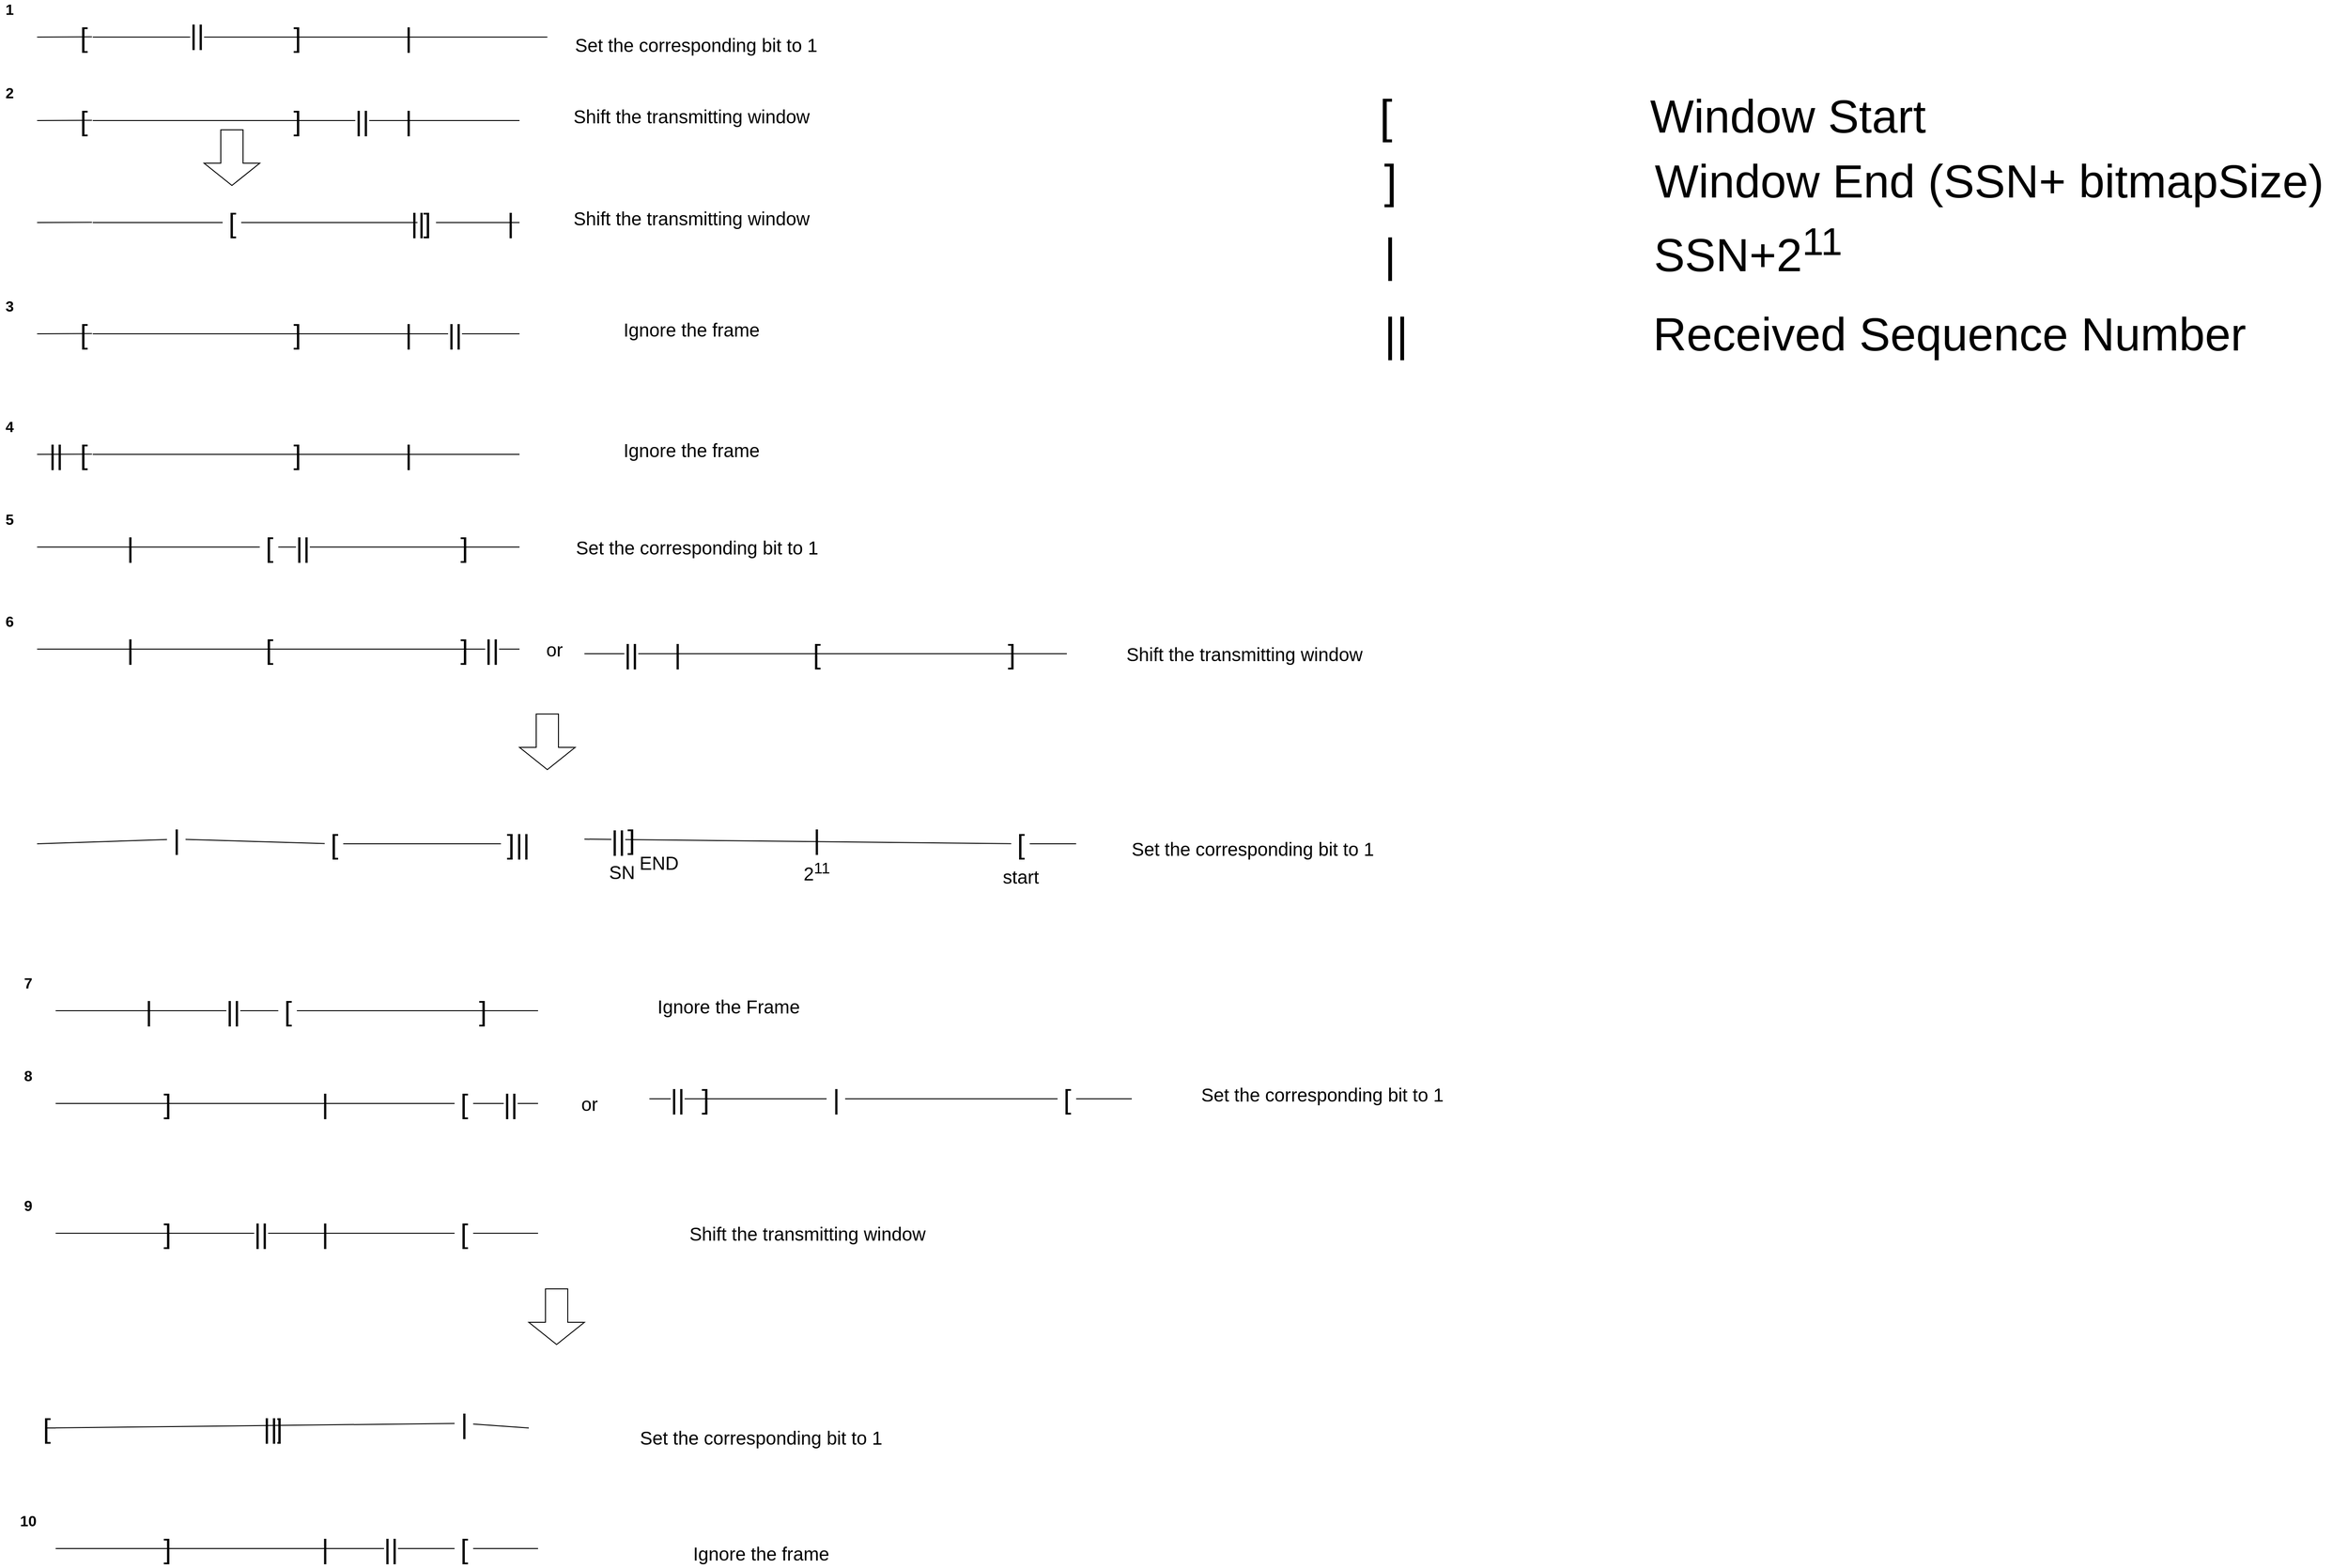 <mxfile version="20.0.4" type="github">
  <diagram id="QWgBJ8Pvs011CRzcQW75" name="Page-1">
    <mxGraphModel dx="2307" dy="1087" grid="1" gridSize="10" guides="1" tooltips="1" connect="1" arrows="1" fold="1" page="1" pageScale="1" pageWidth="850" pageHeight="1100" math="0" shadow="0">
      <root>
        <mxCell id="0" />
        <mxCell id="1" parent="0" />
        <mxCell id="bYUfwhUWtX8G-qfTAnMk-1" value="" style="endArrow=none;html=1;rounded=0;fontSize=16;fontStyle=1;startArrow=none;" parent="1" source="bYUfwhUWtX8G-qfTAnMk-3" edge="1">
          <mxGeometry width="50" height="50" relative="1" as="geometry">
            <mxPoint x="50" y="80" as="sourcePoint" />
            <mxPoint x="600" y="80" as="targetPoint" />
          </mxGeometry>
        </mxCell>
        <mxCell id="bYUfwhUWtX8G-qfTAnMk-8" value="||" style="edgeLabel;html=1;align=center;verticalAlign=middle;resizable=0;points=[];fontSize=30;" parent="bYUfwhUWtX8G-qfTAnMk-1" vertex="1" connectable="0">
          <mxGeometry x="-0.544" y="3" relative="1" as="geometry">
            <mxPoint as="offset" />
          </mxGeometry>
        </mxCell>
        <mxCell id="bYUfwhUWtX8G-qfTAnMk-2" value="1" style="text;html=1;align=center;verticalAlign=middle;resizable=0;points=[];autosize=1;strokeColor=none;fillColor=none;fontSize=16;fontStyle=1" parent="1" vertex="1">
          <mxGeometry x="10" y="40" width="20" height="20" as="geometry" />
        </mxCell>
        <mxCell id="bYUfwhUWtX8G-qfTAnMk-3" value="&lt;span style=&quot;font-size: 30px;&quot;&gt;[&lt;/span&gt;" style="text;html=1;align=center;verticalAlign=middle;resizable=0;points=[];autosize=1;strokeColor=none;fillColor=none;fontSize=16;" parent="1" vertex="1">
          <mxGeometry x="90" y="65" width="20" height="30" as="geometry" />
        </mxCell>
        <mxCell id="bYUfwhUWtX8G-qfTAnMk-4" value="" style="endArrow=none;html=1;rounded=0;fontSize=16;fontStyle=1;entryX=0.96;entryY=0.493;entryDx=0;entryDy=0;entryPerimeter=0;" parent="1" target="bYUfwhUWtX8G-qfTAnMk-3" edge="1">
          <mxGeometry width="50" height="50" relative="1" as="geometry">
            <mxPoint x="50" y="80" as="sourcePoint" />
            <mxPoint x="490" y="80" as="targetPoint" />
          </mxGeometry>
        </mxCell>
        <mxCell id="bYUfwhUWtX8G-qfTAnMk-5" value="&lt;span style=&quot;font-size: 30px;&quot;&gt;]&lt;/span&gt;" style="text;html=1;align=center;verticalAlign=middle;resizable=0;points=[];autosize=1;strokeColor=none;fillColor=none;fontSize=16;" parent="1" vertex="1">
          <mxGeometry x="320" y="65" width="20" height="30" as="geometry" />
        </mxCell>
        <mxCell id="bYUfwhUWtX8G-qfTAnMk-7" value="|" style="text;html=1;align=center;verticalAlign=middle;resizable=0;points=[];autosize=1;strokeColor=none;fillColor=none;fontSize=30;" parent="1" vertex="1">
          <mxGeometry x="440" y="60" width="20" height="40" as="geometry" />
        </mxCell>
        <mxCell id="bYUfwhUWtX8G-qfTAnMk-10" value="&lt;font style=&quot;font-size: 20px;&quot;&gt;Set the corresponding bit to 1&lt;/font&gt;" style="text;html=1;align=center;verticalAlign=middle;resizable=0;points=[];autosize=1;strokeColor=none;fillColor=none;fontSize=30;" parent="1" vertex="1">
          <mxGeometry x="620" y="65" width="280" height="40" as="geometry" />
        </mxCell>
        <mxCell id="bYUfwhUWtX8G-qfTAnMk-18" value="" style="endArrow=none;html=1;rounded=0;fontSize=16;fontStyle=1;startArrow=none;" parent="1" source="bYUfwhUWtX8G-qfTAnMk-21" edge="1">
          <mxGeometry width="50" height="50" relative="1" as="geometry">
            <mxPoint x="50" y="170" as="sourcePoint" />
            <mxPoint x="570" y="170" as="targetPoint" />
          </mxGeometry>
        </mxCell>
        <mxCell id="bYUfwhUWtX8G-qfTAnMk-19" value="||" style="edgeLabel;html=1;align=center;verticalAlign=middle;resizable=0;points=[];fontSize=30;" parent="bYUfwhUWtX8G-qfTAnMk-18" vertex="1" connectable="0">
          <mxGeometry x="-0.544" y="3" relative="1" as="geometry">
            <mxPoint x="185" y="3" as="offset" />
          </mxGeometry>
        </mxCell>
        <mxCell id="bYUfwhUWtX8G-qfTAnMk-20" value="2" style="text;html=1;align=center;verticalAlign=middle;resizable=0;points=[];autosize=1;strokeColor=none;fillColor=none;fontSize=16;fontStyle=1" parent="1" vertex="1">
          <mxGeometry x="10" y="130" width="20" height="20" as="geometry" />
        </mxCell>
        <mxCell id="bYUfwhUWtX8G-qfTAnMk-21" value="&lt;span style=&quot;font-size: 30px;&quot;&gt;[&lt;/span&gt;" style="text;html=1;align=center;verticalAlign=middle;resizable=0;points=[];autosize=1;strokeColor=none;fillColor=none;fontSize=16;" parent="1" vertex="1">
          <mxGeometry x="90" y="155" width="20" height="30" as="geometry" />
        </mxCell>
        <mxCell id="bYUfwhUWtX8G-qfTAnMk-22" value="" style="endArrow=none;html=1;rounded=0;fontSize=16;fontStyle=1;entryX=0.96;entryY=0.493;entryDx=0;entryDy=0;entryPerimeter=0;" parent="1" target="bYUfwhUWtX8G-qfTAnMk-21" edge="1">
          <mxGeometry width="50" height="50" relative="1" as="geometry">
            <mxPoint x="50" y="170" as="sourcePoint" />
            <mxPoint x="490" y="170" as="targetPoint" />
          </mxGeometry>
        </mxCell>
        <mxCell id="bYUfwhUWtX8G-qfTAnMk-23" value="&lt;span style=&quot;font-size: 30px;&quot;&gt;]&lt;/span&gt;" style="text;html=1;align=center;verticalAlign=middle;resizable=0;points=[];autosize=1;strokeColor=none;fillColor=none;fontSize=16;" parent="1" vertex="1">
          <mxGeometry x="320" y="155" width="20" height="30" as="geometry" />
        </mxCell>
        <mxCell id="bYUfwhUWtX8G-qfTAnMk-24" value="|" style="text;html=1;align=center;verticalAlign=middle;resizable=0;points=[];autosize=1;strokeColor=none;fillColor=none;fontSize=30;" parent="1" vertex="1">
          <mxGeometry x="440" y="150" width="20" height="40" as="geometry" />
        </mxCell>
        <mxCell id="bYUfwhUWtX8G-qfTAnMk-26" value="Shift the transmitting window" style="text;html=1;align=center;verticalAlign=middle;resizable=0;points=[];autosize=1;strokeColor=none;fillColor=none;fontSize=20;" parent="1" vertex="1">
          <mxGeometry x="620" y="150" width="270" height="30" as="geometry" />
        </mxCell>
        <mxCell id="bYUfwhUWtX8G-qfTAnMk-44" value="" style="endArrow=none;html=1;rounded=0;fontSize=16;fontStyle=1;startArrow=none;" parent="1" source="bYUfwhUWtX8G-qfTAnMk-48" edge="1">
          <mxGeometry width="50" height="50" relative="1" as="geometry">
            <mxPoint x="110" y="280" as="sourcePoint" />
            <mxPoint x="570" y="280" as="targetPoint" />
          </mxGeometry>
        </mxCell>
        <mxCell id="bYUfwhUWtX8G-qfTAnMk-47" value="" style="endArrow=none;html=1;rounded=0;fontSize=16;fontStyle=1;entryX=0.96;entryY=0.493;entryDx=0;entryDy=0;entryPerimeter=0;" parent="1" edge="1">
          <mxGeometry width="50" height="50" relative="1" as="geometry">
            <mxPoint x="50" y="280" as="sourcePoint" />
            <mxPoint x="109.2" y="279.79" as="targetPoint" />
          </mxGeometry>
        </mxCell>
        <mxCell id="bYUfwhUWtX8G-qfTAnMk-49" value="|" style="text;html=1;align=center;verticalAlign=middle;resizable=0;points=[];autosize=1;strokeColor=none;fillColor=none;fontSize=30;" parent="1" vertex="1">
          <mxGeometry x="550" y="260" width="20" height="40" as="geometry" />
        </mxCell>
        <mxCell id="bYUfwhUWtX8G-qfTAnMk-50" value="Shift the transmitting window" style="text;html=1;align=center;verticalAlign=middle;resizable=0;points=[];autosize=1;strokeColor=none;fillColor=none;fontSize=20;" parent="1" vertex="1">
          <mxGeometry x="620" y="260" width="270" height="30" as="geometry" />
        </mxCell>
        <mxCell id="bYUfwhUWtX8G-qfTAnMk-51" value="" style="shape=singleArrow;whiteSpace=wrap;html=1;arrowWidth=0.4;arrowSize=0.4;fontSize=20;rotation=90;" parent="1" vertex="1">
          <mxGeometry x="230" y="180" width="60" height="60" as="geometry" />
        </mxCell>
        <mxCell id="bYUfwhUWtX8G-qfTAnMk-52" value="&lt;span style=&quot;font-size: 30px;&quot;&gt;[&lt;/span&gt;" style="text;html=1;align=center;verticalAlign=middle;resizable=0;points=[];autosize=1;strokeColor=none;fillColor=none;fontSize=16;" parent="1" vertex="1">
          <mxGeometry x="250" y="265" width="20" height="30" as="geometry" />
        </mxCell>
        <mxCell id="bYUfwhUWtX8G-qfTAnMk-53" value="" style="endArrow=none;html=1;rounded=0;fontSize=16;fontStyle=1;startArrow=none;" parent="1" target="bYUfwhUWtX8G-qfTAnMk-52" edge="1">
          <mxGeometry width="50" height="50" relative="1" as="geometry">
            <mxPoint x="110" y="280" as="sourcePoint" />
            <mxPoint x="570" y="280" as="targetPoint" />
          </mxGeometry>
        </mxCell>
        <mxCell id="bYUfwhUWtX8G-qfTAnMk-54" value="||" style="edgeLabel;html=1;align=center;verticalAlign=middle;resizable=0;points=[];fontSize=30;" parent="bYUfwhUWtX8G-qfTAnMk-53" vertex="1" connectable="0">
          <mxGeometry x="-0.544" y="3" relative="1" as="geometry">
            <mxPoint x="318" y="3" as="offset" />
          </mxGeometry>
        </mxCell>
        <mxCell id="bYUfwhUWtX8G-qfTAnMk-48" value="&lt;span style=&quot;font-size: 30px;&quot;&gt;]&lt;/span&gt;" style="text;html=1;align=center;verticalAlign=middle;resizable=0;points=[];autosize=1;strokeColor=none;fillColor=none;fontSize=16;" parent="1" vertex="1">
          <mxGeometry x="460" y="265" width="20" height="30" as="geometry" />
        </mxCell>
        <mxCell id="bYUfwhUWtX8G-qfTAnMk-55" value="" style="endArrow=none;html=1;rounded=0;fontSize=16;fontStyle=1;startArrow=none;" parent="1" source="bYUfwhUWtX8G-qfTAnMk-52" target="bYUfwhUWtX8G-qfTAnMk-48" edge="1">
          <mxGeometry width="50" height="50" relative="1" as="geometry">
            <mxPoint x="270" y="280" as="sourcePoint" />
            <mxPoint x="570" y="280" as="targetPoint" />
          </mxGeometry>
        </mxCell>
        <mxCell id="bYUfwhUWtX8G-qfTAnMk-64" value="" style="endArrow=none;html=1;rounded=0;fontSize=16;fontStyle=1;startArrow=none;" parent="1" source="bYUfwhUWtX8G-qfTAnMk-67" edge="1">
          <mxGeometry width="50" height="50" relative="1" as="geometry">
            <mxPoint x="50" y="400" as="sourcePoint" />
            <mxPoint x="570" y="400" as="targetPoint" />
          </mxGeometry>
        </mxCell>
        <mxCell id="bYUfwhUWtX8G-qfTAnMk-65" value="||" style="edgeLabel;html=1;align=center;verticalAlign=middle;resizable=0;points=[];fontSize=30;" parent="bYUfwhUWtX8G-qfTAnMk-64" vertex="1" connectable="0">
          <mxGeometry x="-0.544" y="3" relative="1" as="geometry">
            <mxPoint x="285" y="3" as="offset" />
          </mxGeometry>
        </mxCell>
        <mxCell id="bYUfwhUWtX8G-qfTAnMk-66" value="3" style="text;html=1;align=center;verticalAlign=middle;resizable=0;points=[];autosize=1;strokeColor=none;fillColor=none;fontSize=16;fontStyle=1" parent="1" vertex="1">
          <mxGeometry x="10" y="360" width="20" height="20" as="geometry" />
        </mxCell>
        <mxCell id="bYUfwhUWtX8G-qfTAnMk-67" value="&lt;span style=&quot;font-size: 30px;&quot;&gt;[&lt;/span&gt;" style="text;html=1;align=center;verticalAlign=middle;resizable=0;points=[];autosize=1;strokeColor=none;fillColor=none;fontSize=16;" parent="1" vertex="1">
          <mxGeometry x="90" y="385" width="20" height="30" as="geometry" />
        </mxCell>
        <mxCell id="bYUfwhUWtX8G-qfTAnMk-68" value="" style="endArrow=none;html=1;rounded=0;fontSize=16;fontStyle=1;entryX=0.96;entryY=0.493;entryDx=0;entryDy=0;entryPerimeter=0;" parent="1" target="bYUfwhUWtX8G-qfTAnMk-67" edge="1">
          <mxGeometry width="50" height="50" relative="1" as="geometry">
            <mxPoint x="50" y="400" as="sourcePoint" />
            <mxPoint x="490" y="400" as="targetPoint" />
          </mxGeometry>
        </mxCell>
        <mxCell id="bYUfwhUWtX8G-qfTAnMk-69" value="&lt;span style=&quot;font-size: 30px;&quot;&gt;]&lt;/span&gt;" style="text;html=1;align=center;verticalAlign=middle;resizable=0;points=[];autosize=1;strokeColor=none;fillColor=none;fontSize=16;" parent="1" vertex="1">
          <mxGeometry x="320" y="385" width="20" height="30" as="geometry" />
        </mxCell>
        <mxCell id="bYUfwhUWtX8G-qfTAnMk-70" value="|" style="text;html=1;align=center;verticalAlign=middle;resizable=0;points=[];autosize=1;strokeColor=none;fillColor=none;fontSize=30;" parent="1" vertex="1">
          <mxGeometry x="440" y="380" width="20" height="40" as="geometry" />
        </mxCell>
        <mxCell id="bYUfwhUWtX8G-qfTAnMk-71" value="Ignore the frame" style="text;html=1;align=center;verticalAlign=middle;resizable=0;points=[];autosize=1;strokeColor=none;fillColor=none;fontSize=20;" parent="1" vertex="1">
          <mxGeometry x="675" y="380" width="160" height="30" as="geometry" />
        </mxCell>
        <mxCell id="bYUfwhUWtX8G-qfTAnMk-80" value="" style="endArrow=none;html=1;rounded=0;fontSize=16;fontStyle=1;startArrow=none;" parent="1" source="bYUfwhUWtX8G-qfTAnMk-83" edge="1">
          <mxGeometry width="50" height="50" relative="1" as="geometry">
            <mxPoint x="50" y="530" as="sourcePoint" />
            <mxPoint x="570" y="530" as="targetPoint" />
          </mxGeometry>
        </mxCell>
        <mxCell id="bYUfwhUWtX8G-qfTAnMk-81" value="||" style="edgeLabel;html=1;align=center;verticalAlign=middle;resizable=0;points=[];fontSize=30;" parent="bYUfwhUWtX8G-qfTAnMk-80" vertex="1" connectable="0">
          <mxGeometry x="-0.544" y="3" relative="1" as="geometry">
            <mxPoint x="-145" y="3" as="offset" />
          </mxGeometry>
        </mxCell>
        <mxCell id="bYUfwhUWtX8G-qfTAnMk-82" value="4" style="text;html=1;align=center;verticalAlign=middle;resizable=0;points=[];autosize=1;strokeColor=none;fillColor=none;fontSize=16;fontStyle=1" parent="1" vertex="1">
          <mxGeometry x="10" y="490" width="20" height="20" as="geometry" />
        </mxCell>
        <mxCell id="bYUfwhUWtX8G-qfTAnMk-83" value="&lt;span style=&quot;font-size: 30px;&quot;&gt;[&lt;/span&gt;" style="text;html=1;align=center;verticalAlign=middle;resizable=0;points=[];autosize=1;strokeColor=none;fillColor=none;fontSize=16;" parent="1" vertex="1">
          <mxGeometry x="90" y="515" width="20" height="30" as="geometry" />
        </mxCell>
        <mxCell id="bYUfwhUWtX8G-qfTAnMk-84" value="" style="endArrow=none;html=1;rounded=0;fontSize=16;fontStyle=1;entryX=0.96;entryY=0.493;entryDx=0;entryDy=0;entryPerimeter=0;" parent="1" target="bYUfwhUWtX8G-qfTAnMk-83" edge="1">
          <mxGeometry width="50" height="50" relative="1" as="geometry">
            <mxPoint x="50" y="530" as="sourcePoint" />
            <mxPoint x="490" y="530" as="targetPoint" />
          </mxGeometry>
        </mxCell>
        <mxCell id="bYUfwhUWtX8G-qfTAnMk-85" value="&lt;span style=&quot;font-size: 30px;&quot;&gt;]&lt;/span&gt;" style="text;html=1;align=center;verticalAlign=middle;resizable=0;points=[];autosize=1;strokeColor=none;fillColor=none;fontSize=16;" parent="1" vertex="1">
          <mxGeometry x="320" y="515" width="20" height="30" as="geometry" />
        </mxCell>
        <mxCell id="bYUfwhUWtX8G-qfTAnMk-86" value="|" style="text;html=1;align=center;verticalAlign=middle;resizable=0;points=[];autosize=1;strokeColor=none;fillColor=none;fontSize=30;" parent="1" vertex="1">
          <mxGeometry x="440" y="510" width="20" height="40" as="geometry" />
        </mxCell>
        <mxCell id="bYUfwhUWtX8G-qfTAnMk-87" value="Ignore the frame" style="text;html=1;align=center;verticalAlign=middle;resizable=0;points=[];autosize=1;strokeColor=none;fillColor=none;fontSize=20;" parent="1" vertex="1">
          <mxGeometry x="675" y="510" width="160" height="30" as="geometry" />
        </mxCell>
        <mxCell id="bYUfwhUWtX8G-qfTAnMk-95" value="" style="endArrow=none;html=1;rounded=0;fontSize=16;fontStyle=1;startArrow=none;" parent="1" source="bYUfwhUWtX8G-qfTAnMk-98" edge="1">
          <mxGeometry width="50" height="50" relative="1" as="geometry">
            <mxPoint x="50" y="630" as="sourcePoint" />
            <mxPoint x="570" y="630" as="targetPoint" />
          </mxGeometry>
        </mxCell>
        <mxCell id="bYUfwhUWtX8G-qfTAnMk-97" value="5" style="text;html=1;align=center;verticalAlign=middle;resizable=0;points=[];autosize=1;strokeColor=none;fillColor=none;fontSize=16;fontStyle=1" parent="1" vertex="1">
          <mxGeometry x="10" y="590" width="20" height="20" as="geometry" />
        </mxCell>
        <mxCell id="bYUfwhUWtX8G-qfTAnMk-100" value="&lt;span style=&quot;font-size: 30px;&quot;&gt;]&lt;/span&gt;" style="text;html=1;align=center;verticalAlign=middle;resizable=0;points=[];autosize=1;strokeColor=none;fillColor=none;fontSize=16;" parent="1" vertex="1">
          <mxGeometry x="500" y="615" width="20" height="30" as="geometry" />
        </mxCell>
        <mxCell id="bYUfwhUWtX8G-qfTAnMk-101" value="|" style="text;html=1;align=center;verticalAlign=middle;resizable=0;points=[];autosize=1;strokeColor=none;fillColor=none;fontSize=30;" parent="1" vertex="1">
          <mxGeometry x="140" y="610" width="20" height="40" as="geometry" />
        </mxCell>
        <mxCell id="bYUfwhUWtX8G-qfTAnMk-103" value="Set the corresponding bit to 1" style="text;html=1;align=center;verticalAlign=middle;resizable=0;points=[];autosize=1;strokeColor=none;fillColor=none;fontSize=20;" parent="1" vertex="1">
          <mxGeometry x="621" y="615" width="280" height="30" as="geometry" />
        </mxCell>
        <mxCell id="bYUfwhUWtX8G-qfTAnMk-108" value="" style="endArrow=none;html=1;rounded=0;fontSize=16;fontStyle=1;startArrow=none;" parent="1" edge="1">
          <mxGeometry width="50" height="50" relative="1" as="geometry">
            <mxPoint x="50" y="740.0" as="sourcePoint" />
            <mxPoint x="570" y="740.0" as="targetPoint" />
          </mxGeometry>
        </mxCell>
        <mxCell id="bYUfwhUWtX8G-qfTAnMk-109" value="||" style="edgeLabel;html=1;align=center;verticalAlign=middle;resizable=0;points=[];fontSize=30;" parent="bYUfwhUWtX8G-qfTAnMk-108" vertex="1" connectable="0">
          <mxGeometry x="-0.544" y="3" relative="1" as="geometry">
            <mxPoint x="371" y="3" as="offset" />
          </mxGeometry>
        </mxCell>
        <mxCell id="bYUfwhUWtX8G-qfTAnMk-110" value="6" style="text;html=1;align=center;verticalAlign=middle;resizable=0;points=[];autosize=1;strokeColor=none;fillColor=none;fontSize=16;fontStyle=1" parent="1" vertex="1">
          <mxGeometry x="10" y="700" width="20" height="20" as="geometry" />
        </mxCell>
        <mxCell id="bYUfwhUWtX8G-qfTAnMk-111" value="&lt;span style=&quot;font-size: 30px;&quot;&gt;[&lt;/span&gt;" style="text;html=1;align=center;verticalAlign=middle;resizable=0;points=[];autosize=1;strokeColor=none;fillColor=none;fontSize=16;" parent="1" vertex="1">
          <mxGeometry x="290" y="725" width="20" height="30" as="geometry" />
        </mxCell>
        <mxCell id="bYUfwhUWtX8G-qfTAnMk-112" value="&lt;span style=&quot;font-size: 30px;&quot;&gt;]&lt;/span&gt;" style="text;html=1;align=center;verticalAlign=middle;resizable=0;points=[];autosize=1;strokeColor=none;fillColor=none;fontSize=16;" parent="1" vertex="1">
          <mxGeometry x="500" y="725" width="20" height="30" as="geometry" />
        </mxCell>
        <mxCell id="bYUfwhUWtX8G-qfTAnMk-113" value="|" style="text;html=1;align=center;verticalAlign=middle;resizable=0;points=[];autosize=1;strokeColor=none;fillColor=none;fontSize=30;" parent="1" vertex="1">
          <mxGeometry x="140" y="720" width="20" height="40" as="geometry" />
        </mxCell>
        <mxCell id="bYUfwhUWtX8G-qfTAnMk-115" value="or&amp;nbsp;" style="text;html=1;align=center;verticalAlign=middle;resizable=0;points=[];autosize=1;strokeColor=none;fillColor=none;fontSize=20;" parent="1" vertex="1">
          <mxGeometry x="590" y="725" width="40" height="30" as="geometry" />
        </mxCell>
        <mxCell id="bYUfwhUWtX8G-qfTAnMk-123" value="" style="endArrow=none;html=1;rounded=0;fontSize=16;fontStyle=1;startArrow=none;" parent="1" edge="1">
          <mxGeometry width="50" height="50" relative="1" as="geometry">
            <mxPoint x="640" y="745.0" as="sourcePoint" />
            <mxPoint x="1160" y="745.0" as="targetPoint" />
          </mxGeometry>
        </mxCell>
        <mxCell id="bYUfwhUWtX8G-qfTAnMk-124" value="||" style="edgeLabel;html=1;align=center;verticalAlign=middle;resizable=0;points=[];fontSize=30;" parent="bYUfwhUWtX8G-qfTAnMk-123" vertex="1" connectable="0">
          <mxGeometry x="-0.544" y="3" relative="1" as="geometry">
            <mxPoint x="-69" y="3" as="offset" />
          </mxGeometry>
        </mxCell>
        <mxCell id="bYUfwhUWtX8G-qfTAnMk-126" value="&lt;span style=&quot;font-size: 30px;&quot;&gt;[&lt;/span&gt;" style="text;html=1;align=center;verticalAlign=middle;resizable=0;points=[];autosize=1;strokeColor=none;fillColor=none;fontSize=16;" parent="1" vertex="1">
          <mxGeometry x="880" y="730" width="20" height="30" as="geometry" />
        </mxCell>
        <mxCell id="bYUfwhUWtX8G-qfTAnMk-127" value="&lt;span style=&quot;font-size: 30px;&quot;&gt;]&lt;/span&gt;" style="text;html=1;align=center;verticalAlign=middle;resizable=0;points=[];autosize=1;strokeColor=none;fillColor=none;fontSize=16;" parent="1" vertex="1">
          <mxGeometry x="1090" y="730" width="20" height="30" as="geometry" />
        </mxCell>
        <mxCell id="bYUfwhUWtX8G-qfTAnMk-128" value="|" style="text;html=1;align=center;verticalAlign=middle;resizable=0;points=[];autosize=1;strokeColor=none;fillColor=none;fontSize=30;" parent="1" vertex="1">
          <mxGeometry x="730" y="725" width="20" height="40" as="geometry" />
        </mxCell>
        <mxCell id="bYUfwhUWtX8G-qfTAnMk-129" value="Shift the transmitting window" style="text;html=1;align=center;verticalAlign=middle;resizable=0;points=[];autosize=1;strokeColor=none;fillColor=none;fontSize=20;" parent="1" vertex="1">
          <mxGeometry x="1216" y="730" width="270" height="30" as="geometry" />
        </mxCell>
        <mxCell id="bYUfwhUWtX8G-qfTAnMk-98" value="&lt;span style=&quot;font-size: 30px;&quot;&gt;[&lt;/span&gt;" style="text;html=1;align=center;verticalAlign=middle;resizable=0;points=[];autosize=1;strokeColor=none;fillColor=none;fontSize=16;" parent="1" vertex="1">
          <mxGeometry x="290" y="615" width="20" height="30" as="geometry" />
        </mxCell>
        <mxCell id="bYUfwhUWtX8G-qfTAnMk-132" value="" style="endArrow=none;html=1;rounded=0;fontSize=16;fontStyle=1;startArrow=none;" parent="1" target="bYUfwhUWtX8G-qfTAnMk-98" edge="1">
          <mxGeometry width="50" height="50" relative="1" as="geometry">
            <mxPoint x="50" y="630.0" as="sourcePoint" />
            <mxPoint x="570" y="630.0" as="targetPoint" />
          </mxGeometry>
        </mxCell>
        <mxCell id="bYUfwhUWtX8G-qfTAnMk-133" value="||" style="edgeLabel;html=1;align=center;verticalAlign=middle;resizable=0;points=[];fontSize=30;" parent="bYUfwhUWtX8G-qfTAnMk-132" vertex="1" connectable="0">
          <mxGeometry x="-0.544" y="3" relative="1" as="geometry">
            <mxPoint x="231" y="3" as="offset" />
          </mxGeometry>
        </mxCell>
        <mxCell id="bYUfwhUWtX8G-qfTAnMk-134" value="" style="shape=singleArrow;whiteSpace=wrap;html=1;arrowWidth=0.4;arrowSize=0.4;fontSize=20;rotation=90;" parent="1" vertex="1">
          <mxGeometry x="570" y="810" width="60" height="60" as="geometry" />
        </mxCell>
        <mxCell id="bYUfwhUWtX8G-qfTAnMk-135" value="" style="endArrow=none;html=1;rounded=0;fontSize=16;fontStyle=1;startArrow=none;" parent="1" source="bYUfwhUWtX8G-qfTAnMk-138" edge="1">
          <mxGeometry width="50" height="50" relative="1" as="geometry">
            <mxPoint x="50" y="950.0" as="sourcePoint" />
            <mxPoint x="570" y="950.0" as="targetPoint" />
          </mxGeometry>
        </mxCell>
        <mxCell id="bYUfwhUWtX8G-qfTAnMk-139" value="|" style="text;html=1;align=center;verticalAlign=middle;resizable=0;points=[];autosize=1;strokeColor=none;fillColor=none;fontSize=30;" parent="1" vertex="1">
          <mxGeometry x="190" y="925" width="20" height="40" as="geometry" />
        </mxCell>
        <mxCell id="bYUfwhUWtX8G-qfTAnMk-140" value="" style="endArrow=none;html=1;rounded=0;fontSize=16;fontStyle=1;startArrow=none;" parent="1" target="bYUfwhUWtX8G-qfTAnMk-139" edge="1">
          <mxGeometry width="50" height="50" relative="1" as="geometry">
            <mxPoint x="50" y="950.0" as="sourcePoint" />
            <mxPoint x="570" y="950.0" as="targetPoint" />
          </mxGeometry>
        </mxCell>
        <mxCell id="bYUfwhUWtX8G-qfTAnMk-141" value="||" style="edgeLabel;html=1;align=center;verticalAlign=middle;resizable=0;points=[];fontSize=30;" parent="bYUfwhUWtX8G-qfTAnMk-140" vertex="1" connectable="0">
          <mxGeometry x="-0.544" y="3" relative="1" as="geometry">
            <mxPoint x="491" y="4" as="offset" />
          </mxGeometry>
        </mxCell>
        <mxCell id="bYUfwhUWtX8G-qfTAnMk-137" value="&lt;span style=&quot;font-size: 30px;&quot;&gt;[&lt;/span&gt;" style="text;html=1;align=center;verticalAlign=middle;resizable=0;points=[];autosize=1;strokeColor=none;fillColor=none;fontSize=16;" parent="1" vertex="1">
          <mxGeometry x="360" y="935" width="20" height="30" as="geometry" />
        </mxCell>
        <mxCell id="bYUfwhUWtX8G-qfTAnMk-145" value="" style="endArrow=none;html=1;rounded=0;fontSize=16;fontStyle=1;startArrow=none;" parent="1" source="bYUfwhUWtX8G-qfTAnMk-139" target="bYUfwhUWtX8G-qfTAnMk-137" edge="1">
          <mxGeometry width="50" height="50" relative="1" as="geometry">
            <mxPoint x="110" y="945.106" as="sourcePoint" />
            <mxPoint x="570" y="950.0" as="targetPoint" />
          </mxGeometry>
        </mxCell>
        <mxCell id="bYUfwhUWtX8G-qfTAnMk-138" value="&lt;span style=&quot;font-size: 30px;&quot;&gt;]&lt;/span&gt;" style="text;html=1;align=center;verticalAlign=middle;resizable=0;points=[];autosize=1;strokeColor=none;fillColor=none;fontSize=16;" parent="1" vertex="1">
          <mxGeometry x="550" y="935" width="20" height="30" as="geometry" />
        </mxCell>
        <mxCell id="bYUfwhUWtX8G-qfTAnMk-146" value="" style="endArrow=none;html=1;rounded=0;fontSize=16;fontStyle=1;startArrow=none;" parent="1" source="bYUfwhUWtX8G-qfTAnMk-137" target="bYUfwhUWtX8G-qfTAnMk-138" edge="1">
          <mxGeometry width="50" height="50" relative="1" as="geometry">
            <mxPoint x="380" y="950.0" as="sourcePoint" />
            <mxPoint x="570" y="950.0" as="targetPoint" />
          </mxGeometry>
        </mxCell>
        <mxCell id="bYUfwhUWtX8G-qfTAnMk-148" value="" style="endArrow=none;html=1;rounded=0;fontSize=16;fontStyle=1;startArrow=none;" parent="1" source="bYUfwhUWtX8G-qfTAnMk-150" edge="1">
          <mxGeometry width="50" height="50" relative="1" as="geometry">
            <mxPoint x="640" y="945.0" as="sourcePoint" />
            <mxPoint x="1170" y="950" as="targetPoint" />
          </mxGeometry>
        </mxCell>
        <mxCell id="bYUfwhUWtX8G-qfTAnMk-151" value="&lt;span style=&quot;font-size: 30px;&quot;&gt;]&lt;/span&gt;" style="text;html=1;align=center;verticalAlign=middle;resizable=0;points=[];autosize=1;strokeColor=none;fillColor=none;fontSize=16;" parent="1" vertex="1">
          <mxGeometry x="680" y="930" width="20" height="30" as="geometry" />
        </mxCell>
        <mxCell id="bYUfwhUWtX8G-qfTAnMk-152" value="|" style="text;html=1;align=center;verticalAlign=middle;resizable=0;points=[];autosize=1;strokeColor=none;fillColor=none;fontSize=30;" parent="1" vertex="1">
          <mxGeometry x="880" y="925" width="20" height="40" as="geometry" />
        </mxCell>
        <mxCell id="bYUfwhUWtX8G-qfTAnMk-150" value="&lt;span style=&quot;font-size: 30px;&quot;&gt;[&lt;/span&gt;" style="text;html=1;align=center;verticalAlign=middle;resizable=0;points=[];autosize=1;strokeColor=none;fillColor=none;fontSize=16;" parent="1" vertex="1">
          <mxGeometry x="1100" y="935" width="20" height="30" as="geometry" />
        </mxCell>
        <mxCell id="bYUfwhUWtX8G-qfTAnMk-153" value="" style="endArrow=none;html=1;rounded=0;fontSize=16;fontStyle=1;startArrow=none;" parent="1" target="bYUfwhUWtX8G-qfTAnMk-150" edge="1">
          <mxGeometry width="50" height="50" relative="1" as="geometry">
            <mxPoint x="640" y="945.0" as="sourcePoint" />
            <mxPoint x="1160" y="945.0" as="targetPoint" />
          </mxGeometry>
        </mxCell>
        <mxCell id="bYUfwhUWtX8G-qfTAnMk-154" value="||" style="edgeLabel;html=1;align=center;verticalAlign=middle;resizable=0;points=[];fontSize=30;" parent="bYUfwhUWtX8G-qfTAnMk-153" vertex="1" connectable="0">
          <mxGeometry x="-0.544" y="3" relative="1" as="geometry">
            <mxPoint x="-69" y="3" as="offset" />
          </mxGeometry>
        </mxCell>
        <mxCell id="bYUfwhUWtX8G-qfTAnMk-155" value="start&lt;br&gt;" style="text;html=1;align=center;verticalAlign=middle;resizable=0;points=[];autosize=1;strokeColor=none;fillColor=none;fontSize=20;" parent="1" vertex="1">
          <mxGeometry x="1085" y="970" width="50" height="30" as="geometry" />
        </mxCell>
        <mxCell id="bYUfwhUWtX8G-qfTAnMk-156" value="2&lt;sup&gt;11&lt;/sup&gt;" style="text;html=1;align=center;verticalAlign=middle;resizable=0;points=[];autosize=1;strokeColor=none;fillColor=none;fontSize=20;" parent="1" vertex="1">
          <mxGeometry x="870" y="960" width="40" height="40" as="geometry" />
        </mxCell>
        <mxCell id="bYUfwhUWtX8G-qfTAnMk-157" value="SN" style="text;html=1;align=center;verticalAlign=middle;resizable=0;points=[];autosize=1;strokeColor=none;fillColor=none;fontSize=20;" parent="1" vertex="1">
          <mxGeometry x="660" y="965" width="40" height="30" as="geometry" />
        </mxCell>
        <mxCell id="bYUfwhUWtX8G-qfTAnMk-160" value="END&lt;br&gt;" style="text;html=1;align=center;verticalAlign=middle;resizable=0;points=[];autosize=1;strokeColor=none;fillColor=none;fontSize=20;" parent="1" vertex="1">
          <mxGeometry x="690" y="955" width="60" height="30" as="geometry" />
        </mxCell>
        <mxCell id="bYUfwhUWtX8G-qfTAnMk-162" value="Set the corresponding bit to 1" style="text;html=1;align=center;verticalAlign=middle;resizable=0;points=[];autosize=1;strokeColor=none;fillColor=none;fontSize=20;" parent="1" vertex="1">
          <mxGeometry x="1220" y="940" width="280" height="30" as="geometry" />
        </mxCell>
        <mxCell id="bYUfwhUWtX8G-qfTAnMk-167" value="" style="endArrow=none;html=1;rounded=0;fontSize=16;fontStyle=1;startArrow=none;" parent="1" source="bYUfwhUWtX8G-qfTAnMk-172" edge="1">
          <mxGeometry width="50" height="50" relative="1" as="geometry">
            <mxPoint x="70" y="1130" as="sourcePoint" />
            <mxPoint x="590" y="1130" as="targetPoint" />
          </mxGeometry>
        </mxCell>
        <mxCell id="bYUfwhUWtX8G-qfTAnMk-168" value="7" style="text;html=1;align=center;verticalAlign=middle;resizable=0;points=[];autosize=1;strokeColor=none;fillColor=none;fontSize=16;fontStyle=1" parent="1" vertex="1">
          <mxGeometry x="30" y="1090" width="20" height="20" as="geometry" />
        </mxCell>
        <mxCell id="bYUfwhUWtX8G-qfTAnMk-169" value="&lt;span style=&quot;font-size: 30px;&quot;&gt;]&lt;/span&gt;" style="text;html=1;align=center;verticalAlign=middle;resizable=0;points=[];autosize=1;strokeColor=none;fillColor=none;fontSize=16;" parent="1" vertex="1">
          <mxGeometry x="520" y="1115" width="20" height="30" as="geometry" />
        </mxCell>
        <mxCell id="bYUfwhUWtX8G-qfTAnMk-170" value="|" style="text;html=1;align=center;verticalAlign=middle;resizable=0;points=[];autosize=1;strokeColor=none;fillColor=none;fontSize=30;" parent="1" vertex="1">
          <mxGeometry x="160" y="1110" width="20" height="40" as="geometry" />
        </mxCell>
        <mxCell id="bYUfwhUWtX8G-qfTAnMk-171" value="Ignore the Frame" style="text;html=1;align=center;verticalAlign=middle;resizable=0;points=[];autosize=1;strokeColor=none;fillColor=none;fontSize=20;" parent="1" vertex="1">
          <mxGeometry x="710" y="1110" width="170" height="30" as="geometry" />
        </mxCell>
        <mxCell id="bYUfwhUWtX8G-qfTAnMk-172" value="&lt;span style=&quot;font-size: 30px;&quot;&gt;[&lt;/span&gt;" style="text;html=1;align=center;verticalAlign=middle;resizable=0;points=[];autosize=1;strokeColor=none;fillColor=none;fontSize=16;" parent="1" vertex="1">
          <mxGeometry x="310" y="1115" width="20" height="30" as="geometry" />
        </mxCell>
        <mxCell id="bYUfwhUWtX8G-qfTAnMk-173" value="" style="endArrow=none;html=1;rounded=0;fontSize=16;fontStyle=1;startArrow=none;" parent="1" target="bYUfwhUWtX8G-qfTAnMk-172" edge="1">
          <mxGeometry width="50" height="50" relative="1" as="geometry">
            <mxPoint x="70" y="1130.0" as="sourcePoint" />
            <mxPoint x="590" y="1130.0" as="targetPoint" />
          </mxGeometry>
        </mxCell>
        <mxCell id="bYUfwhUWtX8G-qfTAnMk-174" value="||" style="edgeLabel;html=1;align=center;verticalAlign=middle;resizable=0;points=[];fontSize=30;" parent="bYUfwhUWtX8G-qfTAnMk-173" vertex="1" connectable="0">
          <mxGeometry x="-0.544" y="3" relative="1" as="geometry">
            <mxPoint x="136" y="3" as="offset" />
          </mxGeometry>
        </mxCell>
        <mxCell id="bYUfwhUWtX8G-qfTAnMk-175" value="" style="endArrow=none;html=1;rounded=0;fontSize=16;fontStyle=1;startArrow=none;" parent="1" source="bYUfwhUWtX8G-qfTAnMk-180" edge="1">
          <mxGeometry width="50" height="50" relative="1" as="geometry">
            <mxPoint x="70" y="1230" as="sourcePoint" />
            <mxPoint x="590" y="1230.0" as="targetPoint" />
          </mxGeometry>
        </mxCell>
        <mxCell id="bYUfwhUWtX8G-qfTAnMk-176" value="8" style="text;html=1;align=center;verticalAlign=middle;resizable=0;points=[];autosize=1;strokeColor=none;fillColor=none;fontSize=16;fontStyle=1" parent="1" vertex="1">
          <mxGeometry x="30" y="1190" width="20" height="20" as="geometry" />
        </mxCell>
        <mxCell id="bYUfwhUWtX8G-qfTAnMk-177" value="&lt;span style=&quot;font-size: 30px;&quot;&gt;]&lt;/span&gt;" style="text;html=1;align=center;verticalAlign=middle;resizable=0;points=[];autosize=1;strokeColor=none;fillColor=none;fontSize=16;" parent="1" vertex="1">
          <mxGeometry x="180" y="1215" width="20" height="30" as="geometry" />
        </mxCell>
        <mxCell id="bYUfwhUWtX8G-qfTAnMk-178" value="|" style="text;html=1;align=center;verticalAlign=middle;resizable=0;points=[];autosize=1;strokeColor=none;fillColor=none;fontSize=30;" parent="1" vertex="1">
          <mxGeometry x="350" y="1210" width="20" height="40" as="geometry" />
        </mxCell>
        <mxCell id="bYUfwhUWtX8G-qfTAnMk-180" value="&lt;span style=&quot;font-size: 30px;&quot;&gt;[&lt;/span&gt;" style="text;html=1;align=center;verticalAlign=middle;resizable=0;points=[];autosize=1;strokeColor=none;fillColor=none;fontSize=16;" parent="1" vertex="1">
          <mxGeometry x="500" y="1215" width="20" height="30" as="geometry" />
        </mxCell>
        <mxCell id="bYUfwhUWtX8G-qfTAnMk-181" value="" style="endArrow=none;html=1;rounded=0;fontSize=16;fontStyle=1;startArrow=none;" parent="1" target="bYUfwhUWtX8G-qfTAnMk-180" edge="1">
          <mxGeometry width="50" height="50" relative="1" as="geometry">
            <mxPoint x="70" y="1230.0" as="sourcePoint" />
            <mxPoint x="590" y="1230.0" as="targetPoint" />
          </mxGeometry>
        </mxCell>
        <mxCell id="bYUfwhUWtX8G-qfTAnMk-182" value="||" style="edgeLabel;html=1;align=center;verticalAlign=middle;resizable=0;points=[];fontSize=30;" parent="bYUfwhUWtX8G-qfTAnMk-181" vertex="1" connectable="0">
          <mxGeometry x="-0.544" y="3" relative="1" as="geometry">
            <mxPoint x="392" y="3" as="offset" />
          </mxGeometry>
        </mxCell>
        <mxCell id="bYUfwhUWtX8G-qfTAnMk-183" value="or" style="text;html=1;align=center;verticalAlign=middle;resizable=0;points=[];autosize=1;strokeColor=none;fillColor=none;fontSize=20;" parent="1" vertex="1">
          <mxGeometry x="630" y="1215" width="30" height="30" as="geometry" />
        </mxCell>
        <mxCell id="bYUfwhUWtX8G-qfTAnMk-208" value="" style="endArrow=none;html=1;rounded=0;fontSize=16;fontStyle=1;startArrow=none;" parent="1" source="bYUfwhUWtX8G-qfTAnMk-213" edge="1">
          <mxGeometry width="50" height="50" relative="1" as="geometry">
            <mxPoint x="710" y="1225" as="sourcePoint" />
            <mxPoint x="1230" y="1225.0" as="targetPoint" />
          </mxGeometry>
        </mxCell>
        <mxCell id="bYUfwhUWtX8G-qfTAnMk-210" value="&lt;span style=&quot;font-size: 30px;&quot;&gt;]&lt;/span&gt;" style="text;html=1;align=center;verticalAlign=middle;resizable=0;points=[];autosize=1;strokeColor=none;fillColor=none;fontSize=16;" parent="1" vertex="1">
          <mxGeometry x="760" y="1210" width="20" height="30" as="geometry" />
        </mxCell>
        <mxCell id="bYUfwhUWtX8G-qfTAnMk-212" value="Set the corresponding bit to 1" style="text;html=1;align=center;verticalAlign=middle;resizable=0;points=[];autosize=1;strokeColor=none;fillColor=none;fontSize=20;" parent="1" vertex="1">
          <mxGeometry x="1295" y="1205" width="280" height="30" as="geometry" />
        </mxCell>
        <mxCell id="bYUfwhUWtX8G-qfTAnMk-213" value="&lt;span style=&quot;font-size: 30px;&quot;&gt;[&lt;/span&gt;" style="text;html=1;align=center;verticalAlign=middle;resizable=0;points=[];autosize=1;strokeColor=none;fillColor=none;fontSize=16;" parent="1" vertex="1">
          <mxGeometry x="1150" y="1210" width="20" height="30" as="geometry" />
        </mxCell>
        <mxCell id="bYUfwhUWtX8G-qfTAnMk-214" value="" style="endArrow=none;html=1;rounded=0;fontSize=16;fontStyle=1;startArrow=none;" parent="1" source="bYUfwhUWtX8G-qfTAnMk-211" target="bYUfwhUWtX8G-qfTAnMk-213" edge="1">
          <mxGeometry width="50" height="50" relative="1" as="geometry">
            <mxPoint x="710" y="1225.0" as="sourcePoint" />
            <mxPoint x="1230" y="1225.0" as="targetPoint" />
          </mxGeometry>
        </mxCell>
        <mxCell id="bYUfwhUWtX8G-qfTAnMk-211" value="|" style="text;html=1;align=center;verticalAlign=middle;resizable=0;points=[];autosize=1;strokeColor=none;fillColor=none;fontSize=30;" parent="1" vertex="1">
          <mxGeometry x="901" y="1205" width="20" height="40" as="geometry" />
        </mxCell>
        <mxCell id="bYUfwhUWtX8G-qfTAnMk-216" value="" style="endArrow=none;html=1;rounded=0;fontSize=16;fontStyle=1;startArrow=none;" parent="1" target="bYUfwhUWtX8G-qfTAnMk-211" edge="1">
          <mxGeometry width="50" height="50" relative="1" as="geometry">
            <mxPoint x="710" y="1225" as="sourcePoint" />
            <mxPoint x="1150" y="1225" as="targetPoint" />
          </mxGeometry>
        </mxCell>
        <mxCell id="bYUfwhUWtX8G-qfTAnMk-217" value="||" style="edgeLabel;html=1;align=center;verticalAlign=middle;resizable=0;points=[];fontSize=30;" parent="bYUfwhUWtX8G-qfTAnMk-216" vertex="1" connectable="0">
          <mxGeometry x="-0.544" y="3" relative="1" as="geometry">
            <mxPoint x="-14" y="3" as="offset" />
          </mxGeometry>
        </mxCell>
        <mxCell id="bYUfwhUWtX8G-qfTAnMk-219" value="" style="endArrow=none;html=1;rounded=0;fontSize=16;fontStyle=1;startArrow=none;" parent="1" source="bYUfwhUWtX8G-qfTAnMk-223" edge="1">
          <mxGeometry width="50" height="50" relative="1" as="geometry">
            <mxPoint x="70" y="1370" as="sourcePoint" />
            <mxPoint x="590" y="1370.0" as="targetPoint" />
          </mxGeometry>
        </mxCell>
        <mxCell id="bYUfwhUWtX8G-qfTAnMk-220" value="9" style="text;html=1;align=center;verticalAlign=middle;resizable=0;points=[];autosize=1;strokeColor=none;fillColor=none;fontSize=16;fontStyle=1" parent="1" vertex="1">
          <mxGeometry x="30" y="1330" width="20" height="20" as="geometry" />
        </mxCell>
        <mxCell id="bYUfwhUWtX8G-qfTAnMk-221" value="&lt;span style=&quot;font-size: 30px;&quot;&gt;]&lt;/span&gt;" style="text;html=1;align=center;verticalAlign=middle;resizable=0;points=[];autosize=1;strokeColor=none;fillColor=none;fontSize=16;" parent="1" vertex="1">
          <mxGeometry x="180" y="1355" width="20" height="30" as="geometry" />
        </mxCell>
        <mxCell id="bYUfwhUWtX8G-qfTAnMk-222" value="|" style="text;html=1;align=center;verticalAlign=middle;resizable=0;points=[];autosize=1;strokeColor=none;fillColor=none;fontSize=30;" parent="1" vertex="1">
          <mxGeometry x="350" y="1350" width="20" height="40" as="geometry" />
        </mxCell>
        <mxCell id="bYUfwhUWtX8G-qfTAnMk-223" value="&lt;span style=&quot;font-size: 30px;&quot;&gt;[&lt;/span&gt;" style="text;html=1;align=center;verticalAlign=middle;resizable=0;points=[];autosize=1;strokeColor=none;fillColor=none;fontSize=16;" parent="1" vertex="1">
          <mxGeometry x="500" y="1355" width="20" height="30" as="geometry" />
        </mxCell>
        <mxCell id="bYUfwhUWtX8G-qfTAnMk-224" value="" style="endArrow=none;html=1;rounded=0;fontSize=16;fontStyle=1;startArrow=none;" parent="1" target="bYUfwhUWtX8G-qfTAnMk-223" edge="1">
          <mxGeometry width="50" height="50" relative="1" as="geometry">
            <mxPoint x="70" y="1370.0" as="sourcePoint" />
            <mxPoint x="590" y="1370.0" as="targetPoint" />
          </mxGeometry>
        </mxCell>
        <mxCell id="bYUfwhUWtX8G-qfTAnMk-225" value="||" style="edgeLabel;html=1;align=center;verticalAlign=middle;resizable=0;points=[];fontSize=30;" parent="bYUfwhUWtX8G-qfTAnMk-224" vertex="1" connectable="0">
          <mxGeometry x="-0.544" y="3" relative="1" as="geometry">
            <mxPoint x="123" y="3" as="offset" />
          </mxGeometry>
        </mxCell>
        <mxCell id="bYUfwhUWtX8G-qfTAnMk-226" value="" style="shape=singleArrow;whiteSpace=wrap;html=1;arrowWidth=0.4;arrowSize=0.4;fontSize=20;rotation=90;" parent="1" vertex="1">
          <mxGeometry x="580" y="1430" width="60" height="60" as="geometry" />
        </mxCell>
        <mxCell id="bYUfwhUWtX8G-qfTAnMk-227" value="Shift the transmitting window" style="text;html=1;align=center;verticalAlign=middle;resizable=0;points=[];autosize=1;strokeColor=none;fillColor=none;fontSize=20;" parent="1" vertex="1">
          <mxGeometry x="745" y="1355" width="270" height="30" as="geometry" />
        </mxCell>
        <mxCell id="bYUfwhUWtX8G-qfTAnMk-234" value="" style="endArrow=none;html=1;rounded=0;fontSize=16;fontStyle=1;startArrow=none;" parent="1" source="bYUfwhUWtX8G-qfTAnMk-236" edge="1">
          <mxGeometry width="50" height="50" relative="1" as="geometry">
            <mxPoint x="60" y="1580" as="sourcePoint" />
            <mxPoint x="580" y="1580" as="targetPoint" />
          </mxGeometry>
        </mxCell>
        <mxCell id="bYUfwhUWtX8G-qfTAnMk-235" value="&lt;span style=&quot;font-size: 30px;&quot;&gt;]&lt;/span&gt;" style="text;html=1;align=center;verticalAlign=middle;resizable=0;points=[];autosize=1;strokeColor=none;fillColor=none;fontSize=16;" parent="1" vertex="1">
          <mxGeometry x="300" y="1565" width="20" height="30" as="geometry" />
        </mxCell>
        <mxCell id="bYUfwhUWtX8G-qfTAnMk-237" value="&lt;span style=&quot;font-size: 30px;&quot;&gt;[&lt;/span&gt;" style="text;html=1;align=center;verticalAlign=middle;resizable=0;points=[];autosize=1;strokeColor=none;fillColor=none;fontSize=16;" parent="1" vertex="1">
          <mxGeometry x="50" y="1565" width="20" height="30" as="geometry" />
        </mxCell>
        <mxCell id="bYUfwhUWtX8G-qfTAnMk-238" value="" style="endArrow=none;html=1;rounded=0;fontSize=16;fontStyle=1;startArrow=none;" parent="1" target="bYUfwhUWtX8G-qfTAnMk-237" edge="1">
          <mxGeometry width="50" height="50" relative="1" as="geometry">
            <mxPoint x="60" y="1580" as="sourcePoint" />
            <mxPoint x="580" y="1580.0" as="targetPoint" />
          </mxGeometry>
        </mxCell>
        <mxCell id="bYUfwhUWtX8G-qfTAnMk-239" value="||" style="edgeLabel;html=1;align=center;verticalAlign=middle;resizable=0;points=[];fontSize=30;" parent="bYUfwhUWtX8G-qfTAnMk-238" vertex="1" connectable="0">
          <mxGeometry x="-0.544" y="3" relative="1" as="geometry">
            <mxPoint x="238" y="3" as="offset" />
          </mxGeometry>
        </mxCell>
        <mxCell id="bYUfwhUWtX8G-qfTAnMk-236" value="|" style="text;html=1;align=center;verticalAlign=middle;resizable=0;points=[];autosize=1;strokeColor=none;fillColor=none;fontSize=30;" parent="1" vertex="1">
          <mxGeometry x="500" y="1555" width="20" height="40" as="geometry" />
        </mxCell>
        <mxCell id="bYUfwhUWtX8G-qfTAnMk-242" value="" style="endArrow=none;html=1;rounded=0;fontSize=16;fontStyle=1;startArrow=none;" parent="1" source="bYUfwhUWtX8G-qfTAnMk-237" target="bYUfwhUWtX8G-qfTAnMk-236" edge="1">
          <mxGeometry width="50" height="50" relative="1" as="geometry">
            <mxPoint x="70" y="1580" as="sourcePoint" />
            <mxPoint x="580" y="1580" as="targetPoint" />
          </mxGeometry>
        </mxCell>
        <mxCell id="bYUfwhUWtX8G-qfTAnMk-243" value="Set the corresponding bit to 1" style="text;html=1;align=center;verticalAlign=middle;resizable=0;points=[];autosize=1;strokeColor=none;fillColor=none;fontSize=20;" parent="1" vertex="1">
          <mxGeometry x="690" y="1575" width="280" height="30" as="geometry" />
        </mxCell>
        <mxCell id="bYUfwhUWtX8G-qfTAnMk-244" value="" style="endArrow=none;html=1;rounded=0;fontSize=16;fontStyle=1;startArrow=none;" parent="1" source="bYUfwhUWtX8G-qfTAnMk-248" edge="1">
          <mxGeometry width="50" height="50" relative="1" as="geometry">
            <mxPoint x="70" y="1710" as="sourcePoint" />
            <mxPoint x="590" y="1710" as="targetPoint" />
          </mxGeometry>
        </mxCell>
        <mxCell id="bYUfwhUWtX8G-qfTAnMk-245" value="10" style="text;html=1;align=center;verticalAlign=middle;resizable=0;points=[];autosize=1;strokeColor=none;fillColor=none;fontSize=16;fontStyle=1" parent="1" vertex="1">
          <mxGeometry x="25" y="1670" width="30" height="20" as="geometry" />
        </mxCell>
        <mxCell id="bYUfwhUWtX8G-qfTAnMk-246" value="&lt;span style=&quot;font-size: 30px;&quot;&gt;]&lt;/span&gt;" style="text;html=1;align=center;verticalAlign=middle;resizable=0;points=[];autosize=1;strokeColor=none;fillColor=none;fontSize=16;" parent="1" vertex="1">
          <mxGeometry x="180" y="1695" width="20" height="30" as="geometry" />
        </mxCell>
        <mxCell id="bYUfwhUWtX8G-qfTAnMk-247" value="|" style="text;html=1;align=center;verticalAlign=middle;resizable=0;points=[];autosize=1;strokeColor=none;fillColor=none;fontSize=30;" parent="1" vertex="1">
          <mxGeometry x="350" y="1690" width="20" height="40" as="geometry" />
        </mxCell>
        <mxCell id="bYUfwhUWtX8G-qfTAnMk-248" value="&lt;span style=&quot;font-size: 30px;&quot;&gt;[&lt;/span&gt;" style="text;html=1;align=center;verticalAlign=middle;resizable=0;points=[];autosize=1;strokeColor=none;fillColor=none;fontSize=16;" parent="1" vertex="1">
          <mxGeometry x="500" y="1695" width="20" height="30" as="geometry" />
        </mxCell>
        <mxCell id="bYUfwhUWtX8G-qfTAnMk-249" value="" style="endArrow=none;html=1;rounded=0;fontSize=16;fontStyle=1;startArrow=none;" parent="1" target="bYUfwhUWtX8G-qfTAnMk-248" edge="1">
          <mxGeometry width="50" height="50" relative="1" as="geometry">
            <mxPoint x="70" y="1710" as="sourcePoint" />
            <mxPoint x="590" y="1710.0" as="targetPoint" />
          </mxGeometry>
        </mxCell>
        <mxCell id="bYUfwhUWtX8G-qfTAnMk-250" value="||" style="edgeLabel;html=1;align=center;verticalAlign=middle;resizable=0;points=[];fontSize=30;" parent="bYUfwhUWtX8G-qfTAnMk-249" vertex="1" connectable="0">
          <mxGeometry x="-0.544" y="3" relative="1" as="geometry">
            <mxPoint x="263" y="3" as="offset" />
          </mxGeometry>
        </mxCell>
        <mxCell id="bYUfwhUWtX8G-qfTAnMk-251" value="Ignore the frame" style="text;html=1;align=center;verticalAlign=middle;resizable=0;points=[];autosize=1;strokeColor=none;fillColor=none;fontSize=20;" parent="1" vertex="1">
          <mxGeometry x="750" y="1700" width="160" height="30" as="geometry" />
        </mxCell>
        <mxCell id="nUjo2cxQV714xwKkgoZf-1" value="&lt;font style=&quot;font-size: 50px;&quot;&gt;[&amp;nbsp; &amp;nbsp; &amp;nbsp; &amp;nbsp; &amp;nbsp; &amp;nbsp; &amp;nbsp; &amp;nbsp; &amp;nbsp; &amp;nbsp; Window Start&lt;/font&gt;" style="text;html=1;align=left;verticalAlign=middle;resizable=0;points=[];autosize=1;strokeColor=none;fillColor=none;" vertex="1" parent="1">
          <mxGeometry x="1495" y="130" width="610" height="70" as="geometry" />
        </mxCell>
        <mxCell id="nUjo2cxQV714xwKkgoZf-3" value="]&amp;nbsp; &amp;nbsp; &amp;nbsp; &amp;nbsp; &amp;nbsp; &amp;nbsp; &amp;nbsp; &amp;nbsp; &amp;nbsp; &amp;nbsp; Window End (SSN+ bitmapSize)" style="text;html=1;align=left;verticalAlign=middle;resizable=0;points=[];autosize=1;strokeColor=none;fillColor=none;fontSize=50;" vertex="1" parent="1">
          <mxGeometry x="1500" y="200" width="1040" height="70" as="geometry" />
        </mxCell>
        <mxCell id="nUjo2cxQV714xwKkgoZf-4" value="&lt;div style=&quot;text-align: left;&quot;&gt;&lt;span style=&quot;background-color: initial;&quot;&gt;|&amp;nbsp; &amp;nbsp; &amp;nbsp; &amp;nbsp; &amp;nbsp; &amp;nbsp; &amp;nbsp; &amp;nbsp; &amp;nbsp; &amp;nbsp; SSN+2&lt;/span&gt;&lt;sup style=&quot;background-color: initial;&quot;&gt;11&lt;/sup&gt;&lt;br&gt;&lt;/div&gt;" style="text;html=1;align=left;verticalAlign=middle;resizable=0;points=[];autosize=1;strokeColor=none;fillColor=none;fontSize=50;" vertex="1" parent="1">
          <mxGeometry x="1500" y="270" width="520" height="80" as="geometry" />
        </mxCell>
        <mxCell id="nUjo2cxQV714xwKkgoZf-5" value="&lt;div style=&quot;text-align: left;&quot;&gt;&lt;span style=&quot;background-color: initial;&quot;&gt;||&amp;nbsp; &amp;nbsp; &amp;nbsp; &amp;nbsp; &amp;nbsp; &amp;nbsp; &amp;nbsp; &amp;nbsp; &amp;nbsp; &amp;nbsp;Received Sequence Number&lt;/span&gt;&lt;br&gt;&lt;/div&gt;" style="text;html=1;align=left;verticalAlign=middle;resizable=0;points=[];autosize=1;strokeColor=none;fillColor=none;fontSize=50;" vertex="1" parent="1">
          <mxGeometry x="1500" y="365" width="950" height="70" as="geometry" />
        </mxCell>
      </root>
    </mxGraphModel>
  </diagram>
</mxfile>
